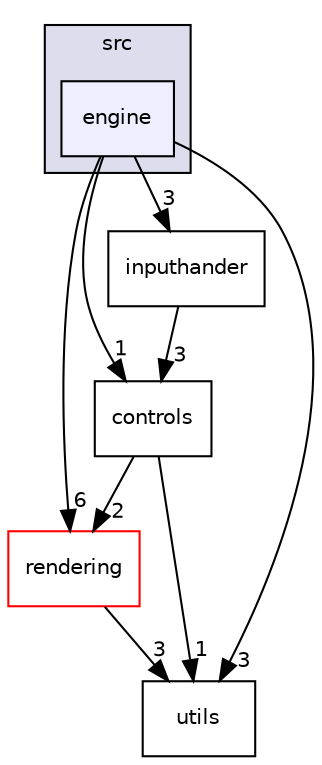 digraph "src/engine" {
  compound=true
  node [ fontsize="10", fontname="Helvetica"];
  edge [ labelfontsize="10", labelfontname="Helvetica"];
  subgraph clusterdir_68267d1309a1af8e8297ef4c3efbcdba {
    graph [ bgcolor="#ddddee", pencolor="black", label="src" fontname="Helvetica", fontsize="10", URL="dir_68267d1309a1af8e8297ef4c3efbcdba.html"]
  dir_2052808828190f934b76e979ee65af8a [shape=box, label="engine", style="filled", fillcolor="#eeeeff", pencolor="black", URL="dir_2052808828190f934b76e979ee65af8a.html"];
  }
  dir_1243271318b2b38807a3b1d2ca08dd72 [shape=box label="rendering" fillcolor="white" style="filled" color="red" URL="dir_1243271318b2b38807a3b1d2ca08dd72.html"];
  dir_7afd03d72c1de07a6d47e666c364824c [shape=box label="controls" URL="dir_7afd03d72c1de07a6d47e666c364824c.html"];
  dir_2be1475c5651cf9436dc29a100325611 [shape=box label="inputhander" URL="dir_2be1475c5651cf9436dc29a100325611.html"];
  dir_313caf1132e152dd9b58bea13a4052ca [shape=box label="utils" URL="dir_313caf1132e152dd9b58bea13a4052ca.html"];
  dir_1243271318b2b38807a3b1d2ca08dd72->dir_313caf1132e152dd9b58bea13a4052ca [headlabel="3", labeldistance=1.5 headhref="dir_000005_000008.html"];
  dir_2052808828190f934b76e979ee65af8a->dir_1243271318b2b38807a3b1d2ca08dd72 [headlabel="6", labeldistance=1.5 headhref="dir_000002_000005.html"];
  dir_2052808828190f934b76e979ee65af8a->dir_7afd03d72c1de07a6d47e666c364824c [headlabel="1", labeldistance=1.5 headhref="dir_000002_000001.html"];
  dir_2052808828190f934b76e979ee65af8a->dir_2be1475c5651cf9436dc29a100325611 [headlabel="3", labeldistance=1.5 headhref="dir_000002_000004.html"];
  dir_2052808828190f934b76e979ee65af8a->dir_313caf1132e152dd9b58bea13a4052ca [headlabel="3", labeldistance=1.5 headhref="dir_000002_000008.html"];
  dir_7afd03d72c1de07a6d47e666c364824c->dir_1243271318b2b38807a3b1d2ca08dd72 [headlabel="2", labeldistance=1.5 headhref="dir_000001_000005.html"];
  dir_7afd03d72c1de07a6d47e666c364824c->dir_313caf1132e152dd9b58bea13a4052ca [headlabel="1", labeldistance=1.5 headhref="dir_000001_000008.html"];
  dir_2be1475c5651cf9436dc29a100325611->dir_7afd03d72c1de07a6d47e666c364824c [headlabel="3", labeldistance=1.5 headhref="dir_000004_000001.html"];
}
